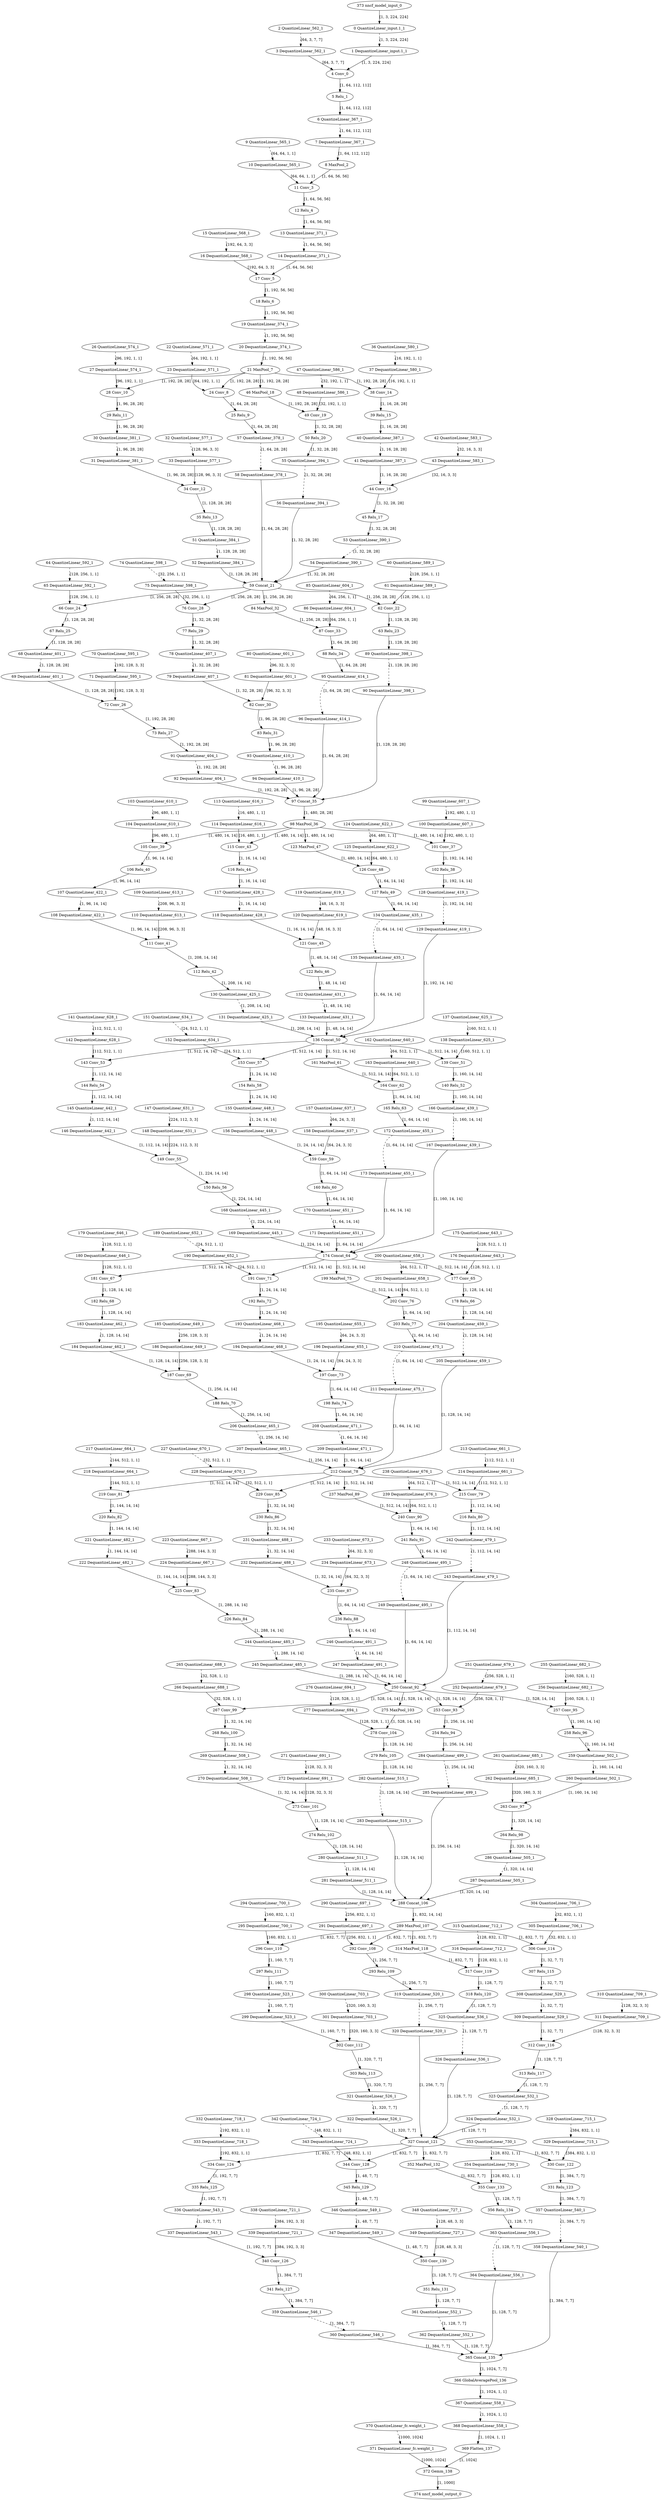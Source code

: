strict digraph  {
"0 QuantizeLinear_input.1_1" [id=0, type=QuantizeLinear];
"1 DequantizeLinear_input.1_1" [id=1, type=DequantizeLinear];
"2 QuantizeLinear_562_1" [id=2, type=QuantizeLinear];
"3 DequantizeLinear_562_1" [id=3, type=DequantizeLinear];
"4 Conv_0" [id=4, type=Conv];
"5 Relu_1" [id=5, type=Relu];
"6 QuantizeLinear_367_1" [id=6, type=QuantizeLinear];
"7 DequantizeLinear_367_1" [id=7, type=DequantizeLinear];
"8 MaxPool_2" [id=8, type=MaxPool];
"9 QuantizeLinear_565_1" [id=9, type=QuantizeLinear];
"10 DequantizeLinear_565_1" [id=10, type=DequantizeLinear];
"11 Conv_3" [id=11, type=Conv];
"12 Relu_4" [id=12, type=Relu];
"13 QuantizeLinear_371_1" [id=13, type=QuantizeLinear];
"14 DequantizeLinear_371_1" [id=14, type=DequantizeLinear];
"15 QuantizeLinear_568_1" [id=15, type=QuantizeLinear];
"16 DequantizeLinear_568_1" [id=16, type=DequantizeLinear];
"17 Conv_5" [id=17, type=Conv];
"18 Relu_6" [id=18, type=Relu];
"19 QuantizeLinear_374_1" [id=19, type=QuantizeLinear];
"20 DequantizeLinear_374_1" [id=20, type=DequantizeLinear];
"21 MaxPool_7" [id=21, type=MaxPool];
"22 QuantizeLinear_571_1" [id=22, type=QuantizeLinear];
"23 DequantizeLinear_571_1" [id=23, type=DequantizeLinear];
"24 Conv_8" [id=24, type=Conv];
"25 Relu_9" [id=25, type=Relu];
"26 QuantizeLinear_574_1" [id=26, type=QuantizeLinear];
"27 DequantizeLinear_574_1" [id=27, type=DequantizeLinear];
"28 Conv_10" [id=28, type=Conv];
"29 Relu_11" [id=29, type=Relu];
"30 QuantizeLinear_381_1" [id=30, type=QuantizeLinear];
"31 DequantizeLinear_381_1" [id=31, type=DequantizeLinear];
"32 QuantizeLinear_577_1" [id=32, type=QuantizeLinear];
"33 DequantizeLinear_577_1" [id=33, type=DequantizeLinear];
"34 Conv_12" [id=34, type=Conv];
"35 Relu_13" [id=35, type=Relu];
"36 QuantizeLinear_580_1" [id=36, type=QuantizeLinear];
"37 DequantizeLinear_580_1" [id=37, type=DequantizeLinear];
"38 Conv_14" [id=38, type=Conv];
"39 Relu_15" [id=39, type=Relu];
"40 QuantizeLinear_387_1" [id=40, type=QuantizeLinear];
"41 DequantizeLinear_387_1" [id=41, type=DequantizeLinear];
"42 QuantizeLinear_583_1" [id=42, type=QuantizeLinear];
"43 DequantizeLinear_583_1" [id=43, type=DequantizeLinear];
"44 Conv_16" [id=44, type=Conv];
"45 Relu_17" [id=45, type=Relu];
"46 MaxPool_18" [id=46, type=MaxPool];
"47 QuantizeLinear_586_1" [id=47, type=QuantizeLinear];
"48 DequantizeLinear_586_1" [id=48, type=DequantizeLinear];
"49 Conv_19" [id=49, type=Conv];
"50 Relu_20" [id=50, type=Relu];
"51 QuantizeLinear_384_1" [id=51, type=QuantizeLinear];
"52 DequantizeLinear_384_1" [id=52, type=DequantizeLinear];
"53 QuantizeLinear_390_1" [id=53, type=QuantizeLinear];
"54 DequantizeLinear_390_1" [id=54, type=DequantizeLinear];
"55 QuantizeLinear_394_1" [id=55, type=QuantizeLinear];
"56 DequantizeLinear_394_1" [id=56, type=DequantizeLinear];
"57 QuantizeLinear_378_1" [id=57, type=QuantizeLinear];
"58 DequantizeLinear_378_1" [id=58, type=DequantizeLinear];
"59 Concat_21" [id=59, type=Concat];
"60 QuantizeLinear_589_1" [id=60, type=QuantizeLinear];
"61 DequantizeLinear_589_1" [id=61, type=DequantizeLinear];
"62 Conv_22" [id=62, type=Conv];
"63 Relu_23" [id=63, type=Relu];
"64 QuantizeLinear_592_1" [id=64, type=QuantizeLinear];
"65 DequantizeLinear_592_1" [id=65, type=DequantizeLinear];
"66 Conv_24" [id=66, type=Conv];
"67 Relu_25" [id=67, type=Relu];
"68 QuantizeLinear_401_1" [id=68, type=QuantizeLinear];
"69 DequantizeLinear_401_1" [id=69, type=DequantizeLinear];
"70 QuantizeLinear_595_1" [id=70, type=QuantizeLinear];
"71 DequantizeLinear_595_1" [id=71, type=DequantizeLinear];
"72 Conv_26" [id=72, type=Conv];
"73 Relu_27" [id=73, type=Relu];
"74 QuantizeLinear_598_1" [id=74, type=QuantizeLinear];
"75 DequantizeLinear_598_1" [id=75, type=DequantizeLinear];
"76 Conv_28" [id=76, type=Conv];
"77 Relu_29" [id=77, type=Relu];
"78 QuantizeLinear_407_1" [id=78, type=QuantizeLinear];
"79 DequantizeLinear_407_1" [id=79, type=DequantizeLinear];
"80 QuantizeLinear_601_1" [id=80, type=QuantizeLinear];
"81 DequantizeLinear_601_1" [id=81, type=DequantizeLinear];
"82 Conv_30" [id=82, type=Conv];
"83 Relu_31" [id=83, type=Relu];
"84 MaxPool_32" [id=84, type=MaxPool];
"85 QuantizeLinear_604_1" [id=85, type=QuantizeLinear];
"86 DequantizeLinear_604_1" [id=86, type=DequantizeLinear];
"87 Conv_33" [id=87, type=Conv];
"88 Relu_34" [id=88, type=Relu];
"89 QuantizeLinear_398_1" [id=89, type=QuantizeLinear];
"90 DequantizeLinear_398_1" [id=90, type=DequantizeLinear];
"91 QuantizeLinear_404_1" [id=91, type=QuantizeLinear];
"92 DequantizeLinear_404_1" [id=92, type=DequantizeLinear];
"93 QuantizeLinear_410_1" [id=93, type=QuantizeLinear];
"94 DequantizeLinear_410_1" [id=94, type=DequantizeLinear];
"95 QuantizeLinear_414_1" [id=95, type=QuantizeLinear];
"96 DequantizeLinear_414_1" [id=96, type=DequantizeLinear];
"97 Concat_35" [id=97, type=Concat];
"98 MaxPool_36" [id=98, type=MaxPool];
"99 QuantizeLinear_607_1" [id=99, type=QuantizeLinear];
"100 DequantizeLinear_607_1" [id=100, type=DequantizeLinear];
"101 Conv_37" [id=101, type=Conv];
"102 Relu_38" [id=102, type=Relu];
"103 QuantizeLinear_610_1" [id=103, type=QuantizeLinear];
"104 DequantizeLinear_610_1" [id=104, type=DequantizeLinear];
"105 Conv_39" [id=105, type=Conv];
"106 Relu_40" [id=106, type=Relu];
"107 QuantizeLinear_422_1" [id=107, type=QuantizeLinear];
"108 DequantizeLinear_422_1" [id=108, type=DequantizeLinear];
"109 QuantizeLinear_613_1" [id=109, type=QuantizeLinear];
"110 DequantizeLinear_613_1" [id=110, type=DequantizeLinear];
"111 Conv_41" [id=111, type=Conv];
"112 Relu_42" [id=112, type=Relu];
"113 QuantizeLinear_616_1" [id=113, type=QuantizeLinear];
"114 DequantizeLinear_616_1" [id=114, type=DequantizeLinear];
"115 Conv_43" [id=115, type=Conv];
"116 Relu_44" [id=116, type=Relu];
"117 QuantizeLinear_428_1" [id=117, type=QuantizeLinear];
"118 DequantizeLinear_428_1" [id=118, type=DequantizeLinear];
"119 QuantizeLinear_619_1" [id=119, type=QuantizeLinear];
"120 DequantizeLinear_619_1" [id=120, type=DequantizeLinear];
"121 Conv_45" [id=121, type=Conv];
"122 Relu_46" [id=122, type=Relu];
"123 MaxPool_47" [id=123, type=MaxPool];
"124 QuantizeLinear_622_1" [id=124, type=QuantizeLinear];
"125 DequantizeLinear_622_1" [id=125, type=DequantizeLinear];
"126 Conv_48" [id=126, type=Conv];
"127 Relu_49" [id=127, type=Relu];
"128 QuantizeLinear_419_1" [id=128, type=QuantizeLinear];
"129 DequantizeLinear_419_1" [id=129, type=DequantizeLinear];
"130 QuantizeLinear_425_1" [id=130, type=QuantizeLinear];
"131 DequantizeLinear_425_1" [id=131, type=DequantizeLinear];
"132 QuantizeLinear_431_1" [id=132, type=QuantizeLinear];
"133 DequantizeLinear_431_1" [id=133, type=DequantizeLinear];
"134 QuantizeLinear_435_1" [id=134, type=QuantizeLinear];
"135 DequantizeLinear_435_1" [id=135, type=DequantizeLinear];
"136 Concat_50" [id=136, type=Concat];
"137 QuantizeLinear_625_1" [id=137, type=QuantizeLinear];
"138 DequantizeLinear_625_1" [id=138, type=DequantizeLinear];
"139 Conv_51" [id=139, type=Conv];
"140 Relu_52" [id=140, type=Relu];
"141 QuantizeLinear_628_1" [id=141, type=QuantizeLinear];
"142 DequantizeLinear_628_1" [id=142, type=DequantizeLinear];
"143 Conv_53" [id=143, type=Conv];
"144 Relu_54" [id=144, type=Relu];
"145 QuantizeLinear_442_1" [id=145, type=QuantizeLinear];
"146 DequantizeLinear_442_1" [id=146, type=DequantizeLinear];
"147 QuantizeLinear_631_1" [id=147, type=QuantizeLinear];
"148 DequantizeLinear_631_1" [id=148, type=DequantizeLinear];
"149 Conv_55" [id=149, type=Conv];
"150 Relu_56" [id=150, type=Relu];
"151 QuantizeLinear_634_1" [id=151, type=QuantizeLinear];
"152 DequantizeLinear_634_1" [id=152, type=DequantizeLinear];
"153 Conv_57" [id=153, type=Conv];
"154 Relu_58" [id=154, type=Relu];
"155 QuantizeLinear_448_1" [id=155, type=QuantizeLinear];
"156 DequantizeLinear_448_1" [id=156, type=DequantizeLinear];
"157 QuantizeLinear_637_1" [id=157, type=QuantizeLinear];
"158 DequantizeLinear_637_1" [id=158, type=DequantizeLinear];
"159 Conv_59" [id=159, type=Conv];
"160 Relu_60" [id=160, type=Relu];
"161 MaxPool_61" [id=161, type=MaxPool];
"162 QuantizeLinear_640_1" [id=162, type=QuantizeLinear];
"163 DequantizeLinear_640_1" [id=163, type=DequantizeLinear];
"164 Conv_62" [id=164, type=Conv];
"165 Relu_63" [id=165, type=Relu];
"166 QuantizeLinear_439_1" [id=166, type=QuantizeLinear];
"167 DequantizeLinear_439_1" [id=167, type=DequantizeLinear];
"168 QuantizeLinear_445_1" [id=168, type=QuantizeLinear];
"169 DequantizeLinear_445_1" [id=169, type=DequantizeLinear];
"170 QuantizeLinear_451_1" [id=170, type=QuantizeLinear];
"171 DequantizeLinear_451_1" [id=171, type=DequantizeLinear];
"172 QuantizeLinear_455_1" [id=172, type=QuantizeLinear];
"173 DequantizeLinear_455_1" [id=173, type=DequantizeLinear];
"174 Concat_64" [id=174, type=Concat];
"175 QuantizeLinear_643_1" [id=175, type=QuantizeLinear];
"176 DequantizeLinear_643_1" [id=176, type=DequantizeLinear];
"177 Conv_65" [id=177, type=Conv];
"178 Relu_66" [id=178, type=Relu];
"179 QuantizeLinear_646_1" [id=179, type=QuantizeLinear];
"180 DequantizeLinear_646_1" [id=180, type=DequantizeLinear];
"181 Conv_67" [id=181, type=Conv];
"182 Relu_68" [id=182, type=Relu];
"183 QuantizeLinear_462_1" [id=183, type=QuantizeLinear];
"184 DequantizeLinear_462_1" [id=184, type=DequantizeLinear];
"185 QuantizeLinear_649_1" [id=185, type=QuantizeLinear];
"186 DequantizeLinear_649_1" [id=186, type=DequantizeLinear];
"187 Conv_69" [id=187, type=Conv];
"188 Relu_70" [id=188, type=Relu];
"189 QuantizeLinear_652_1" [id=189, type=QuantizeLinear];
"190 DequantizeLinear_652_1" [id=190, type=DequantizeLinear];
"191 Conv_71" [id=191, type=Conv];
"192 Relu_72" [id=192, type=Relu];
"193 QuantizeLinear_468_1" [id=193, type=QuantizeLinear];
"194 DequantizeLinear_468_1" [id=194, type=DequantizeLinear];
"195 QuantizeLinear_655_1" [id=195, type=QuantizeLinear];
"196 DequantizeLinear_655_1" [id=196, type=DequantizeLinear];
"197 Conv_73" [id=197, type=Conv];
"198 Relu_74" [id=198, type=Relu];
"199 MaxPool_75" [id=199, type=MaxPool];
"200 QuantizeLinear_658_1" [id=200, type=QuantizeLinear];
"201 DequantizeLinear_658_1" [id=201, type=DequantizeLinear];
"202 Conv_76" [id=202, type=Conv];
"203 Relu_77" [id=203, type=Relu];
"204 QuantizeLinear_459_1" [id=204, type=QuantizeLinear];
"205 DequantizeLinear_459_1" [id=205, type=DequantizeLinear];
"206 QuantizeLinear_465_1" [id=206, type=QuantizeLinear];
"207 DequantizeLinear_465_1" [id=207, type=DequantizeLinear];
"208 QuantizeLinear_471_1" [id=208, type=QuantizeLinear];
"209 DequantizeLinear_471_1" [id=209, type=DequantizeLinear];
"210 QuantizeLinear_475_1" [id=210, type=QuantizeLinear];
"211 DequantizeLinear_475_1" [id=211, type=DequantizeLinear];
"212 Concat_78" [id=212, type=Concat];
"213 QuantizeLinear_661_1" [id=213, type=QuantizeLinear];
"214 DequantizeLinear_661_1" [id=214, type=DequantizeLinear];
"215 Conv_79" [id=215, type=Conv];
"216 Relu_80" [id=216, type=Relu];
"217 QuantizeLinear_664_1" [id=217, type=QuantizeLinear];
"218 DequantizeLinear_664_1" [id=218, type=DequantizeLinear];
"219 Conv_81" [id=219, type=Conv];
"220 Relu_82" [id=220, type=Relu];
"221 QuantizeLinear_482_1" [id=221, type=QuantizeLinear];
"222 DequantizeLinear_482_1" [id=222, type=DequantizeLinear];
"223 QuantizeLinear_667_1" [id=223, type=QuantizeLinear];
"224 DequantizeLinear_667_1" [id=224, type=DequantizeLinear];
"225 Conv_83" [id=225, type=Conv];
"226 Relu_84" [id=226, type=Relu];
"227 QuantizeLinear_670_1" [id=227, type=QuantizeLinear];
"228 DequantizeLinear_670_1" [id=228, type=DequantizeLinear];
"229 Conv_85" [id=229, type=Conv];
"230 Relu_86" [id=230, type=Relu];
"231 QuantizeLinear_488_1" [id=231, type=QuantizeLinear];
"232 DequantizeLinear_488_1" [id=232, type=DequantizeLinear];
"233 QuantizeLinear_673_1" [id=233, type=QuantizeLinear];
"234 DequantizeLinear_673_1" [id=234, type=DequantizeLinear];
"235 Conv_87" [id=235, type=Conv];
"236 Relu_88" [id=236, type=Relu];
"237 MaxPool_89" [id=237, type=MaxPool];
"238 QuantizeLinear_676_1" [id=238, type=QuantizeLinear];
"239 DequantizeLinear_676_1" [id=239, type=DequantizeLinear];
"240 Conv_90" [id=240, type=Conv];
"241 Relu_91" [id=241, type=Relu];
"242 QuantizeLinear_479_1" [id=242, type=QuantizeLinear];
"243 DequantizeLinear_479_1" [id=243, type=DequantizeLinear];
"244 QuantizeLinear_485_1" [id=244, type=QuantizeLinear];
"245 DequantizeLinear_485_1" [id=245, type=DequantizeLinear];
"246 QuantizeLinear_491_1" [id=246, type=QuantizeLinear];
"247 DequantizeLinear_491_1" [id=247, type=DequantizeLinear];
"248 QuantizeLinear_495_1" [id=248, type=QuantizeLinear];
"249 DequantizeLinear_495_1" [id=249, type=DequantizeLinear];
"250 Concat_92" [id=250, type=Concat];
"251 QuantizeLinear_679_1" [id=251, type=QuantizeLinear];
"252 DequantizeLinear_679_1" [id=252, type=DequantizeLinear];
"253 Conv_93" [id=253, type=Conv];
"254 Relu_94" [id=254, type=Relu];
"255 QuantizeLinear_682_1" [id=255, type=QuantizeLinear];
"256 DequantizeLinear_682_1" [id=256, type=DequantizeLinear];
"257 Conv_95" [id=257, type=Conv];
"258 Relu_96" [id=258, type=Relu];
"259 QuantizeLinear_502_1" [id=259, type=QuantizeLinear];
"260 DequantizeLinear_502_1" [id=260, type=DequantizeLinear];
"261 QuantizeLinear_685_1" [id=261, type=QuantizeLinear];
"262 DequantizeLinear_685_1" [id=262, type=DequantizeLinear];
"263 Conv_97" [id=263, type=Conv];
"264 Relu_98" [id=264, type=Relu];
"265 QuantizeLinear_688_1" [id=265, type=QuantizeLinear];
"266 DequantizeLinear_688_1" [id=266, type=DequantizeLinear];
"267 Conv_99" [id=267, type=Conv];
"268 Relu_100" [id=268, type=Relu];
"269 QuantizeLinear_508_1" [id=269, type=QuantizeLinear];
"270 DequantizeLinear_508_1" [id=270, type=DequantizeLinear];
"271 QuantizeLinear_691_1" [id=271, type=QuantizeLinear];
"272 DequantizeLinear_691_1" [id=272, type=DequantizeLinear];
"273 Conv_101" [id=273, type=Conv];
"274 Relu_102" [id=274, type=Relu];
"275 MaxPool_103" [id=275, type=MaxPool];
"276 QuantizeLinear_694_1" [id=276, type=QuantizeLinear];
"277 DequantizeLinear_694_1" [id=277, type=DequantizeLinear];
"278 Conv_104" [id=278, type=Conv];
"279 Relu_105" [id=279, type=Relu];
"280 QuantizeLinear_511_1" [id=280, type=QuantizeLinear];
"281 DequantizeLinear_511_1" [id=281, type=DequantizeLinear];
"282 QuantizeLinear_515_1" [id=282, type=QuantizeLinear];
"283 DequantizeLinear_515_1" [id=283, type=DequantizeLinear];
"284 QuantizeLinear_499_1" [id=284, type=QuantizeLinear];
"285 DequantizeLinear_499_1" [id=285, type=DequantizeLinear];
"286 QuantizeLinear_505_1" [id=286, type=QuantizeLinear];
"287 DequantizeLinear_505_1" [id=287, type=DequantizeLinear];
"288 Concat_106" [id=288, type=Concat];
"289 MaxPool_107" [id=289, type=MaxPool];
"290 QuantizeLinear_697_1" [id=290, type=QuantizeLinear];
"291 DequantizeLinear_697_1" [id=291, type=DequantizeLinear];
"292 Conv_108" [id=292, type=Conv];
"293 Relu_109" [id=293, type=Relu];
"294 QuantizeLinear_700_1" [id=294, type=QuantizeLinear];
"295 DequantizeLinear_700_1" [id=295, type=DequantizeLinear];
"296 Conv_110" [id=296, type=Conv];
"297 Relu_111" [id=297, type=Relu];
"298 QuantizeLinear_523_1" [id=298, type=QuantizeLinear];
"299 DequantizeLinear_523_1" [id=299, type=DequantizeLinear];
"300 QuantizeLinear_703_1" [id=300, type=QuantizeLinear];
"301 DequantizeLinear_703_1" [id=301, type=DequantizeLinear];
"302 Conv_112" [id=302, type=Conv];
"303 Relu_113" [id=303, type=Relu];
"304 QuantizeLinear_706_1" [id=304, type=QuantizeLinear];
"305 DequantizeLinear_706_1" [id=305, type=DequantizeLinear];
"306 Conv_114" [id=306, type=Conv];
"307 Relu_115" [id=307, type=Relu];
"308 QuantizeLinear_529_1" [id=308, type=QuantizeLinear];
"309 DequantizeLinear_529_1" [id=309, type=DequantizeLinear];
"310 QuantizeLinear_709_1" [id=310, type=QuantizeLinear];
"311 DequantizeLinear_709_1" [id=311, type=DequantizeLinear];
"312 Conv_116" [id=312, type=Conv];
"313 Relu_117" [id=313, type=Relu];
"314 MaxPool_118" [id=314, type=MaxPool];
"315 QuantizeLinear_712_1" [id=315, type=QuantizeLinear];
"316 DequantizeLinear_712_1" [id=316, type=DequantizeLinear];
"317 Conv_119" [id=317, type=Conv];
"318 Relu_120" [id=318, type=Relu];
"319 QuantizeLinear_520_1" [id=319, type=QuantizeLinear];
"320 DequantizeLinear_520_1" [id=320, type=DequantizeLinear];
"321 QuantizeLinear_526_1" [id=321, type=QuantizeLinear];
"322 DequantizeLinear_526_1" [id=322, type=DequantizeLinear];
"323 QuantizeLinear_532_1" [id=323, type=QuantizeLinear];
"324 DequantizeLinear_532_1" [id=324, type=DequantizeLinear];
"325 QuantizeLinear_536_1" [id=325, type=QuantizeLinear];
"326 DequantizeLinear_536_1" [id=326, type=DequantizeLinear];
"327 Concat_121" [id=327, type=Concat];
"328 QuantizeLinear_715_1" [id=328, type=QuantizeLinear];
"329 DequantizeLinear_715_1" [id=329, type=DequantizeLinear];
"330 Conv_122" [id=330, type=Conv];
"331 Relu_123" [id=331, type=Relu];
"332 QuantizeLinear_718_1" [id=332, type=QuantizeLinear];
"333 DequantizeLinear_718_1" [id=333, type=DequantizeLinear];
"334 Conv_124" [id=334, type=Conv];
"335 Relu_125" [id=335, type=Relu];
"336 QuantizeLinear_543_1" [id=336, type=QuantizeLinear];
"337 DequantizeLinear_543_1" [id=337, type=DequantizeLinear];
"338 QuantizeLinear_721_1" [id=338, type=QuantizeLinear];
"339 DequantizeLinear_721_1" [id=339, type=DequantizeLinear];
"340 Conv_126" [id=340, type=Conv];
"341 Relu_127" [id=341, type=Relu];
"342 QuantizeLinear_724_1" [id=342, type=QuantizeLinear];
"343 DequantizeLinear_724_1" [id=343, type=DequantizeLinear];
"344 Conv_128" [id=344, type=Conv];
"345 Relu_129" [id=345, type=Relu];
"346 QuantizeLinear_549_1" [id=346, type=QuantizeLinear];
"347 DequantizeLinear_549_1" [id=347, type=DequantizeLinear];
"348 QuantizeLinear_727_1" [id=348, type=QuantizeLinear];
"349 DequantizeLinear_727_1" [id=349, type=DequantizeLinear];
"350 Conv_130" [id=350, type=Conv];
"351 Relu_131" [id=351, type=Relu];
"352 MaxPool_132" [id=352, type=MaxPool];
"353 QuantizeLinear_730_1" [id=353, type=QuantizeLinear];
"354 DequantizeLinear_730_1" [id=354, type=DequantizeLinear];
"355 Conv_133" [id=355, type=Conv];
"356 Relu_134" [id=356, type=Relu];
"357 QuantizeLinear_540_1" [id=357, type=QuantizeLinear];
"358 DequantizeLinear_540_1" [id=358, type=DequantizeLinear];
"359 QuantizeLinear_546_1" [id=359, type=QuantizeLinear];
"360 DequantizeLinear_546_1" [id=360, type=DequantizeLinear];
"361 QuantizeLinear_552_1" [id=361, type=QuantizeLinear];
"362 DequantizeLinear_552_1" [id=362, type=DequantizeLinear];
"363 QuantizeLinear_556_1" [id=363, type=QuantizeLinear];
"364 DequantizeLinear_556_1" [id=364, type=DequantizeLinear];
"365 Concat_135" [id=365, type=Concat];
"366 GlobalAveragePool_136" [id=366, type=GlobalAveragePool];
"367 QuantizeLinear_558_1" [id=367, type=QuantizeLinear];
"368 DequantizeLinear_558_1" [id=368, type=DequantizeLinear];
"369 Flatten_137" [id=369, type=Flatten];
"370 QuantizeLinear_fc.weight_1" [id=370, type=QuantizeLinear];
"371 DequantizeLinear_fc.weight_1" [id=371, type=DequantizeLinear];
"372 Gemm_138" [id=372, type=Gemm];
"373 nncf_model_input_0" [id=373, type=nncf_model_input];
"374 nncf_model_output_0" [id=374, type=nncf_model_output];
"0 QuantizeLinear_input.1_1" -> "1 DequantizeLinear_input.1_1"  [label="[1, 3, 224, 224]", style=dashed];
"1 DequantizeLinear_input.1_1" -> "4 Conv_0"  [label="[1, 3, 224, 224]", style=solid];
"2 QuantizeLinear_562_1" -> "3 DequantizeLinear_562_1"  [label="[64, 3, 7, 7]", style=dashed];
"3 DequantizeLinear_562_1" -> "4 Conv_0"  [label="[64, 3, 7, 7]", style=solid];
"4 Conv_0" -> "5 Relu_1"  [label="[1, 64, 112, 112]", style=solid];
"5 Relu_1" -> "6 QuantizeLinear_367_1"  [label="[1, 64, 112, 112]", style=solid];
"6 QuantizeLinear_367_1" -> "7 DequantizeLinear_367_1"  [label="[1, 64, 112, 112]", style=dashed];
"7 DequantizeLinear_367_1" -> "8 MaxPool_2"  [label="[1, 64, 112, 112]", style=solid];
"8 MaxPool_2" -> "11 Conv_3"  [label="[1, 64, 56, 56]", style=solid];
"9 QuantizeLinear_565_1" -> "10 DequantizeLinear_565_1"  [label="[64, 64, 1, 1]", style=dashed];
"10 DequantizeLinear_565_1" -> "11 Conv_3"  [label="[64, 64, 1, 1]", style=solid];
"11 Conv_3" -> "12 Relu_4"  [label="[1, 64, 56, 56]", style=solid];
"12 Relu_4" -> "13 QuantizeLinear_371_1"  [label="[1, 64, 56, 56]", style=solid];
"13 QuantizeLinear_371_1" -> "14 DequantizeLinear_371_1"  [label="[1, 64, 56, 56]", style=dashed];
"14 DequantizeLinear_371_1" -> "17 Conv_5"  [label="[1, 64, 56, 56]", style=solid];
"15 QuantizeLinear_568_1" -> "16 DequantizeLinear_568_1"  [label="[192, 64, 3, 3]", style=dashed];
"16 DequantizeLinear_568_1" -> "17 Conv_5"  [label="[192, 64, 3, 3]", style=solid];
"17 Conv_5" -> "18 Relu_6"  [label="[1, 192, 56, 56]", style=solid];
"18 Relu_6" -> "19 QuantizeLinear_374_1"  [label="[1, 192, 56, 56]", style=solid];
"19 QuantizeLinear_374_1" -> "20 DequantizeLinear_374_1"  [label="[1, 192, 56, 56]", style=dashed];
"20 DequantizeLinear_374_1" -> "21 MaxPool_7"  [label="[1, 192, 56, 56]", style=solid];
"21 MaxPool_7" -> "24 Conv_8"  [label="[1, 192, 28, 28]", style=solid];
"21 MaxPool_7" -> "28 Conv_10"  [label="[1, 192, 28, 28]", style=solid];
"21 MaxPool_7" -> "38 Conv_14"  [label="[1, 192, 28, 28]", style=solid];
"21 MaxPool_7" -> "46 MaxPool_18"  [label="[1, 192, 28, 28]", style=solid];
"22 QuantizeLinear_571_1" -> "23 DequantizeLinear_571_1"  [label="[64, 192, 1, 1]", style=dashed];
"23 DequantizeLinear_571_1" -> "24 Conv_8"  [label="[64, 192, 1, 1]", style=solid];
"24 Conv_8" -> "25 Relu_9"  [label="[1, 64, 28, 28]", style=solid];
"25 Relu_9" -> "57 QuantizeLinear_378_1"  [label="[1, 64, 28, 28]", style=solid];
"26 QuantizeLinear_574_1" -> "27 DequantizeLinear_574_1"  [label="[96, 192, 1, 1]", style=dashed];
"27 DequantizeLinear_574_1" -> "28 Conv_10"  [label="[96, 192, 1, 1]", style=solid];
"28 Conv_10" -> "29 Relu_11"  [label="[1, 96, 28, 28]", style=solid];
"29 Relu_11" -> "30 QuantizeLinear_381_1"  [label="[1, 96, 28, 28]", style=solid];
"30 QuantizeLinear_381_1" -> "31 DequantizeLinear_381_1"  [label="[1, 96, 28, 28]", style=dashed];
"31 DequantizeLinear_381_1" -> "34 Conv_12"  [label="[1, 96, 28, 28]", style=solid];
"32 QuantizeLinear_577_1" -> "33 DequantizeLinear_577_1"  [label="[128, 96, 3, 3]", style=dashed];
"33 DequantizeLinear_577_1" -> "34 Conv_12"  [label="[128, 96, 3, 3]", style=solid];
"34 Conv_12" -> "35 Relu_13"  [label="[1, 128, 28, 28]", style=solid];
"35 Relu_13" -> "51 QuantizeLinear_384_1"  [label="[1, 128, 28, 28]", style=solid];
"36 QuantizeLinear_580_1" -> "37 DequantizeLinear_580_1"  [label="[16, 192, 1, 1]", style=dashed];
"37 DequantizeLinear_580_1" -> "38 Conv_14"  [label="[16, 192, 1, 1]", style=solid];
"38 Conv_14" -> "39 Relu_15"  [label="[1, 16, 28, 28]", style=solid];
"39 Relu_15" -> "40 QuantizeLinear_387_1"  [label="[1, 16, 28, 28]", style=solid];
"40 QuantizeLinear_387_1" -> "41 DequantizeLinear_387_1"  [label="[1, 16, 28, 28]", style=dashed];
"41 DequantizeLinear_387_1" -> "44 Conv_16"  [label="[1, 16, 28, 28]", style=solid];
"42 QuantizeLinear_583_1" -> "43 DequantizeLinear_583_1"  [label="[32, 16, 3, 3]", style=dashed];
"43 DequantizeLinear_583_1" -> "44 Conv_16"  [label="[32, 16, 3, 3]", style=solid];
"44 Conv_16" -> "45 Relu_17"  [label="[1, 32, 28, 28]", style=solid];
"45 Relu_17" -> "53 QuantizeLinear_390_1"  [label="[1, 32, 28, 28]", style=solid];
"46 MaxPool_18" -> "49 Conv_19"  [label="[1, 192, 28, 28]", style=solid];
"47 QuantizeLinear_586_1" -> "48 DequantizeLinear_586_1"  [label="[32, 192, 1, 1]", style=dashed];
"48 DequantizeLinear_586_1" -> "49 Conv_19"  [label="[32, 192, 1, 1]", style=solid];
"49 Conv_19" -> "50 Relu_20"  [label="[1, 32, 28, 28]", style=solid];
"50 Relu_20" -> "55 QuantizeLinear_394_1"  [label="[1, 32, 28, 28]", style=solid];
"51 QuantizeLinear_384_1" -> "52 DequantizeLinear_384_1"  [label="[1, 128, 28, 28]", style=dashed];
"52 DequantizeLinear_384_1" -> "59 Concat_21"  [label="[1, 128, 28, 28]", style=solid];
"53 QuantizeLinear_390_1" -> "54 DequantizeLinear_390_1"  [label="[1, 32, 28, 28]", style=dashed];
"54 DequantizeLinear_390_1" -> "59 Concat_21"  [label="[1, 32, 28, 28]", style=solid];
"55 QuantizeLinear_394_1" -> "56 DequantizeLinear_394_1"  [label="[1, 32, 28, 28]", style=dashed];
"56 DequantizeLinear_394_1" -> "59 Concat_21"  [label="[1, 32, 28, 28]", style=solid];
"57 QuantizeLinear_378_1" -> "58 DequantizeLinear_378_1"  [label="[1, 64, 28, 28]", style=dashed];
"58 DequantizeLinear_378_1" -> "59 Concat_21"  [label="[1, 64, 28, 28]", style=solid];
"59 Concat_21" -> "62 Conv_22"  [label="[1, 256, 28, 28]", style=solid];
"59 Concat_21" -> "66 Conv_24"  [label="[1, 256, 28, 28]", style=solid];
"59 Concat_21" -> "76 Conv_28"  [label="[1, 256, 28, 28]", style=solid];
"59 Concat_21" -> "84 MaxPool_32"  [label="[1, 256, 28, 28]", style=solid];
"60 QuantizeLinear_589_1" -> "61 DequantizeLinear_589_1"  [label="[128, 256, 1, 1]", style=dashed];
"61 DequantizeLinear_589_1" -> "62 Conv_22"  [label="[128, 256, 1, 1]", style=solid];
"62 Conv_22" -> "63 Relu_23"  [label="[1, 128, 28, 28]", style=solid];
"63 Relu_23" -> "89 QuantizeLinear_398_1"  [label="[1, 128, 28, 28]", style=solid];
"64 QuantizeLinear_592_1" -> "65 DequantizeLinear_592_1"  [label="[128, 256, 1, 1]", style=dashed];
"65 DequantizeLinear_592_1" -> "66 Conv_24"  [label="[128, 256, 1, 1]", style=solid];
"66 Conv_24" -> "67 Relu_25"  [label="[1, 128, 28, 28]", style=solid];
"67 Relu_25" -> "68 QuantizeLinear_401_1"  [label="[1, 128, 28, 28]", style=solid];
"68 QuantizeLinear_401_1" -> "69 DequantizeLinear_401_1"  [label="[1, 128, 28, 28]", style=dashed];
"69 DequantizeLinear_401_1" -> "72 Conv_26"  [label="[1, 128, 28, 28]", style=solid];
"70 QuantizeLinear_595_1" -> "71 DequantizeLinear_595_1"  [label="[192, 128, 3, 3]", style=dashed];
"71 DequantizeLinear_595_1" -> "72 Conv_26"  [label="[192, 128, 3, 3]", style=solid];
"72 Conv_26" -> "73 Relu_27"  [label="[1, 192, 28, 28]", style=solid];
"73 Relu_27" -> "91 QuantizeLinear_404_1"  [label="[1, 192, 28, 28]", style=solid];
"74 QuantizeLinear_598_1" -> "75 DequantizeLinear_598_1"  [label="[32, 256, 1, 1]", style=dashed];
"75 DequantizeLinear_598_1" -> "76 Conv_28"  [label="[32, 256, 1, 1]", style=solid];
"76 Conv_28" -> "77 Relu_29"  [label="[1, 32, 28, 28]", style=solid];
"77 Relu_29" -> "78 QuantizeLinear_407_1"  [label="[1, 32, 28, 28]", style=solid];
"78 QuantizeLinear_407_1" -> "79 DequantizeLinear_407_1"  [label="[1, 32, 28, 28]", style=dashed];
"79 DequantizeLinear_407_1" -> "82 Conv_30"  [label="[1, 32, 28, 28]", style=solid];
"80 QuantizeLinear_601_1" -> "81 DequantizeLinear_601_1"  [label="[96, 32, 3, 3]", style=dashed];
"81 DequantizeLinear_601_1" -> "82 Conv_30"  [label="[96, 32, 3, 3]", style=solid];
"82 Conv_30" -> "83 Relu_31"  [label="[1, 96, 28, 28]", style=solid];
"83 Relu_31" -> "93 QuantizeLinear_410_1"  [label="[1, 96, 28, 28]", style=solid];
"84 MaxPool_32" -> "87 Conv_33"  [label="[1, 256, 28, 28]", style=solid];
"85 QuantizeLinear_604_1" -> "86 DequantizeLinear_604_1"  [label="[64, 256, 1, 1]", style=dashed];
"86 DequantizeLinear_604_1" -> "87 Conv_33"  [label="[64, 256, 1, 1]", style=solid];
"87 Conv_33" -> "88 Relu_34"  [label="[1, 64, 28, 28]", style=solid];
"88 Relu_34" -> "95 QuantizeLinear_414_1"  [label="[1, 64, 28, 28]", style=solid];
"89 QuantizeLinear_398_1" -> "90 DequantizeLinear_398_1"  [label="[1, 128, 28, 28]", style=dashed];
"90 DequantizeLinear_398_1" -> "97 Concat_35"  [label="[1, 128, 28, 28]", style=solid];
"91 QuantizeLinear_404_1" -> "92 DequantizeLinear_404_1"  [label="[1, 192, 28, 28]", style=dashed];
"92 DequantizeLinear_404_1" -> "97 Concat_35"  [label="[1, 192, 28, 28]", style=solid];
"93 QuantizeLinear_410_1" -> "94 DequantizeLinear_410_1"  [label="[1, 96, 28, 28]", style=dashed];
"94 DequantizeLinear_410_1" -> "97 Concat_35"  [label="[1, 96, 28, 28]", style=solid];
"95 QuantizeLinear_414_1" -> "96 DequantizeLinear_414_1"  [label="[1, 64, 28, 28]", style=dashed];
"96 DequantizeLinear_414_1" -> "97 Concat_35"  [label="[1, 64, 28, 28]", style=solid];
"97 Concat_35" -> "98 MaxPool_36"  [label="[1, 480, 28, 28]", style=solid];
"98 MaxPool_36" -> "101 Conv_37"  [label="[1, 480, 14, 14]", style=solid];
"98 MaxPool_36" -> "105 Conv_39"  [label="[1, 480, 14, 14]", style=solid];
"98 MaxPool_36" -> "115 Conv_43"  [label="[1, 480, 14, 14]", style=solid];
"98 MaxPool_36" -> "123 MaxPool_47"  [label="[1, 480, 14, 14]", style=solid];
"99 QuantizeLinear_607_1" -> "100 DequantizeLinear_607_1"  [label="[192, 480, 1, 1]", style=dashed];
"100 DequantizeLinear_607_1" -> "101 Conv_37"  [label="[192, 480, 1, 1]", style=solid];
"101 Conv_37" -> "102 Relu_38"  [label="[1, 192, 14, 14]", style=solid];
"102 Relu_38" -> "128 QuantizeLinear_419_1"  [label="[1, 192, 14, 14]", style=solid];
"103 QuantizeLinear_610_1" -> "104 DequantizeLinear_610_1"  [label="[96, 480, 1, 1]", style=dashed];
"104 DequantizeLinear_610_1" -> "105 Conv_39"  [label="[96, 480, 1, 1]", style=solid];
"105 Conv_39" -> "106 Relu_40"  [label="[1, 96, 14, 14]", style=solid];
"106 Relu_40" -> "107 QuantizeLinear_422_1"  [label="[1, 96, 14, 14]", style=solid];
"107 QuantizeLinear_422_1" -> "108 DequantizeLinear_422_1"  [label="[1, 96, 14, 14]", style=dashed];
"108 DequantizeLinear_422_1" -> "111 Conv_41"  [label="[1, 96, 14, 14]", style=solid];
"109 QuantizeLinear_613_1" -> "110 DequantizeLinear_613_1"  [label="[208, 96, 3, 3]", style=dashed];
"110 DequantizeLinear_613_1" -> "111 Conv_41"  [label="[208, 96, 3, 3]", style=solid];
"111 Conv_41" -> "112 Relu_42"  [label="[1, 208, 14, 14]", style=solid];
"112 Relu_42" -> "130 QuantizeLinear_425_1"  [label="[1, 208, 14, 14]", style=solid];
"113 QuantizeLinear_616_1" -> "114 DequantizeLinear_616_1"  [label="[16, 480, 1, 1]", style=dashed];
"114 DequantizeLinear_616_1" -> "115 Conv_43"  [label="[16, 480, 1, 1]", style=solid];
"115 Conv_43" -> "116 Relu_44"  [label="[1, 16, 14, 14]", style=solid];
"116 Relu_44" -> "117 QuantizeLinear_428_1"  [label="[1, 16, 14, 14]", style=solid];
"117 QuantizeLinear_428_1" -> "118 DequantizeLinear_428_1"  [label="[1, 16, 14, 14]", style=dashed];
"118 DequantizeLinear_428_1" -> "121 Conv_45"  [label="[1, 16, 14, 14]", style=solid];
"119 QuantizeLinear_619_1" -> "120 DequantizeLinear_619_1"  [label="[48, 16, 3, 3]", style=dashed];
"120 DequantizeLinear_619_1" -> "121 Conv_45"  [label="[48, 16, 3, 3]", style=solid];
"121 Conv_45" -> "122 Relu_46"  [label="[1, 48, 14, 14]", style=solid];
"122 Relu_46" -> "132 QuantizeLinear_431_1"  [label="[1, 48, 14, 14]", style=solid];
"123 MaxPool_47" -> "126 Conv_48"  [label="[1, 480, 14, 14]", style=solid];
"124 QuantizeLinear_622_1" -> "125 DequantizeLinear_622_1"  [label="[64, 480, 1, 1]", style=dashed];
"125 DequantizeLinear_622_1" -> "126 Conv_48"  [label="[64, 480, 1, 1]", style=solid];
"126 Conv_48" -> "127 Relu_49"  [label="[1, 64, 14, 14]", style=solid];
"127 Relu_49" -> "134 QuantizeLinear_435_1"  [label="[1, 64, 14, 14]", style=solid];
"128 QuantizeLinear_419_1" -> "129 DequantizeLinear_419_1"  [label="[1, 192, 14, 14]", style=dashed];
"129 DequantizeLinear_419_1" -> "136 Concat_50"  [label="[1, 192, 14, 14]", style=solid];
"130 QuantizeLinear_425_1" -> "131 DequantizeLinear_425_1"  [label="[1, 208, 14, 14]", style=dashed];
"131 DequantizeLinear_425_1" -> "136 Concat_50"  [label="[1, 208, 14, 14]", style=solid];
"132 QuantizeLinear_431_1" -> "133 DequantizeLinear_431_1"  [label="[1, 48, 14, 14]", style=dashed];
"133 DequantizeLinear_431_1" -> "136 Concat_50"  [label="[1, 48, 14, 14]", style=solid];
"134 QuantizeLinear_435_1" -> "135 DequantizeLinear_435_1"  [label="[1, 64, 14, 14]", style=dashed];
"135 DequantizeLinear_435_1" -> "136 Concat_50"  [label="[1, 64, 14, 14]", style=solid];
"136 Concat_50" -> "139 Conv_51"  [label="[1, 512, 14, 14]", style=solid];
"136 Concat_50" -> "143 Conv_53"  [label="[1, 512, 14, 14]", style=solid];
"136 Concat_50" -> "153 Conv_57"  [label="[1, 512, 14, 14]", style=solid];
"136 Concat_50" -> "161 MaxPool_61"  [label="[1, 512, 14, 14]", style=solid];
"137 QuantizeLinear_625_1" -> "138 DequantizeLinear_625_1"  [label="[160, 512, 1, 1]", style=dashed];
"138 DequantizeLinear_625_1" -> "139 Conv_51"  [label="[160, 512, 1, 1]", style=solid];
"139 Conv_51" -> "140 Relu_52"  [label="[1, 160, 14, 14]", style=solid];
"140 Relu_52" -> "166 QuantizeLinear_439_1"  [label="[1, 160, 14, 14]", style=solid];
"141 QuantizeLinear_628_1" -> "142 DequantizeLinear_628_1"  [label="[112, 512, 1, 1]", style=dashed];
"142 DequantizeLinear_628_1" -> "143 Conv_53"  [label="[112, 512, 1, 1]", style=solid];
"143 Conv_53" -> "144 Relu_54"  [label="[1, 112, 14, 14]", style=solid];
"144 Relu_54" -> "145 QuantizeLinear_442_1"  [label="[1, 112, 14, 14]", style=solid];
"145 QuantizeLinear_442_1" -> "146 DequantizeLinear_442_1"  [label="[1, 112, 14, 14]", style=dashed];
"146 DequantizeLinear_442_1" -> "149 Conv_55"  [label="[1, 112, 14, 14]", style=solid];
"147 QuantizeLinear_631_1" -> "148 DequantizeLinear_631_1"  [label="[224, 112, 3, 3]", style=dashed];
"148 DequantizeLinear_631_1" -> "149 Conv_55"  [label="[224, 112, 3, 3]", style=solid];
"149 Conv_55" -> "150 Relu_56"  [label="[1, 224, 14, 14]", style=solid];
"150 Relu_56" -> "168 QuantizeLinear_445_1"  [label="[1, 224, 14, 14]", style=solid];
"151 QuantizeLinear_634_1" -> "152 DequantizeLinear_634_1"  [label="[24, 512, 1, 1]", style=dashed];
"152 DequantizeLinear_634_1" -> "153 Conv_57"  [label="[24, 512, 1, 1]", style=solid];
"153 Conv_57" -> "154 Relu_58"  [label="[1, 24, 14, 14]", style=solid];
"154 Relu_58" -> "155 QuantizeLinear_448_1"  [label="[1, 24, 14, 14]", style=solid];
"155 QuantizeLinear_448_1" -> "156 DequantizeLinear_448_1"  [label="[1, 24, 14, 14]", style=dashed];
"156 DequantizeLinear_448_1" -> "159 Conv_59"  [label="[1, 24, 14, 14]", style=solid];
"157 QuantizeLinear_637_1" -> "158 DequantizeLinear_637_1"  [label="[64, 24, 3, 3]", style=dashed];
"158 DequantizeLinear_637_1" -> "159 Conv_59"  [label="[64, 24, 3, 3]", style=solid];
"159 Conv_59" -> "160 Relu_60"  [label="[1, 64, 14, 14]", style=solid];
"160 Relu_60" -> "170 QuantizeLinear_451_1"  [label="[1, 64, 14, 14]", style=solid];
"161 MaxPool_61" -> "164 Conv_62"  [label="[1, 512, 14, 14]", style=solid];
"162 QuantizeLinear_640_1" -> "163 DequantizeLinear_640_1"  [label="[64, 512, 1, 1]", style=dashed];
"163 DequantizeLinear_640_1" -> "164 Conv_62"  [label="[64, 512, 1, 1]", style=solid];
"164 Conv_62" -> "165 Relu_63"  [label="[1, 64, 14, 14]", style=solid];
"165 Relu_63" -> "172 QuantizeLinear_455_1"  [label="[1, 64, 14, 14]", style=solid];
"166 QuantizeLinear_439_1" -> "167 DequantizeLinear_439_1"  [label="[1, 160, 14, 14]", style=dashed];
"167 DequantizeLinear_439_1" -> "174 Concat_64"  [label="[1, 160, 14, 14]", style=solid];
"168 QuantizeLinear_445_1" -> "169 DequantizeLinear_445_1"  [label="[1, 224, 14, 14]", style=dashed];
"169 DequantizeLinear_445_1" -> "174 Concat_64"  [label="[1, 224, 14, 14]", style=solid];
"170 QuantizeLinear_451_1" -> "171 DequantizeLinear_451_1"  [label="[1, 64, 14, 14]", style=dashed];
"171 DequantizeLinear_451_1" -> "174 Concat_64"  [label="[1, 64, 14, 14]", style=solid];
"172 QuantizeLinear_455_1" -> "173 DequantizeLinear_455_1"  [label="[1, 64, 14, 14]", style=dashed];
"173 DequantizeLinear_455_1" -> "174 Concat_64"  [label="[1, 64, 14, 14]", style=solid];
"174 Concat_64" -> "177 Conv_65"  [label="[1, 512, 14, 14]", style=solid];
"174 Concat_64" -> "181 Conv_67"  [label="[1, 512, 14, 14]", style=solid];
"174 Concat_64" -> "191 Conv_71"  [label="[1, 512, 14, 14]", style=solid];
"174 Concat_64" -> "199 MaxPool_75"  [label="[1, 512, 14, 14]", style=solid];
"175 QuantizeLinear_643_1" -> "176 DequantizeLinear_643_1"  [label="[128, 512, 1, 1]", style=dashed];
"176 DequantizeLinear_643_1" -> "177 Conv_65"  [label="[128, 512, 1, 1]", style=solid];
"177 Conv_65" -> "178 Relu_66"  [label="[1, 128, 14, 14]", style=solid];
"178 Relu_66" -> "204 QuantizeLinear_459_1"  [label="[1, 128, 14, 14]", style=solid];
"179 QuantizeLinear_646_1" -> "180 DequantizeLinear_646_1"  [label="[128, 512, 1, 1]", style=dashed];
"180 DequantizeLinear_646_1" -> "181 Conv_67"  [label="[128, 512, 1, 1]", style=solid];
"181 Conv_67" -> "182 Relu_68"  [label="[1, 128, 14, 14]", style=solid];
"182 Relu_68" -> "183 QuantizeLinear_462_1"  [label="[1, 128, 14, 14]", style=solid];
"183 QuantizeLinear_462_1" -> "184 DequantizeLinear_462_1"  [label="[1, 128, 14, 14]", style=dashed];
"184 DequantizeLinear_462_1" -> "187 Conv_69"  [label="[1, 128, 14, 14]", style=solid];
"185 QuantizeLinear_649_1" -> "186 DequantizeLinear_649_1"  [label="[256, 128, 3, 3]", style=dashed];
"186 DequantizeLinear_649_1" -> "187 Conv_69"  [label="[256, 128, 3, 3]", style=solid];
"187 Conv_69" -> "188 Relu_70"  [label="[1, 256, 14, 14]", style=solid];
"188 Relu_70" -> "206 QuantizeLinear_465_1"  [label="[1, 256, 14, 14]", style=solid];
"189 QuantizeLinear_652_1" -> "190 DequantizeLinear_652_1"  [label="[24, 512, 1, 1]", style=dashed];
"190 DequantizeLinear_652_1" -> "191 Conv_71"  [label="[24, 512, 1, 1]", style=solid];
"191 Conv_71" -> "192 Relu_72"  [label="[1, 24, 14, 14]", style=solid];
"192 Relu_72" -> "193 QuantizeLinear_468_1"  [label="[1, 24, 14, 14]", style=solid];
"193 QuantizeLinear_468_1" -> "194 DequantizeLinear_468_1"  [label="[1, 24, 14, 14]", style=dashed];
"194 DequantizeLinear_468_1" -> "197 Conv_73"  [label="[1, 24, 14, 14]", style=solid];
"195 QuantizeLinear_655_1" -> "196 DequantizeLinear_655_1"  [label="[64, 24, 3, 3]", style=dashed];
"196 DequantizeLinear_655_1" -> "197 Conv_73"  [label="[64, 24, 3, 3]", style=solid];
"197 Conv_73" -> "198 Relu_74"  [label="[1, 64, 14, 14]", style=solid];
"198 Relu_74" -> "208 QuantizeLinear_471_1"  [label="[1, 64, 14, 14]", style=solid];
"199 MaxPool_75" -> "202 Conv_76"  [label="[1, 512, 14, 14]", style=solid];
"200 QuantizeLinear_658_1" -> "201 DequantizeLinear_658_1"  [label="[64, 512, 1, 1]", style=dashed];
"201 DequantizeLinear_658_1" -> "202 Conv_76"  [label="[64, 512, 1, 1]", style=solid];
"202 Conv_76" -> "203 Relu_77"  [label="[1, 64, 14, 14]", style=solid];
"203 Relu_77" -> "210 QuantizeLinear_475_1"  [label="[1, 64, 14, 14]", style=solid];
"204 QuantizeLinear_459_1" -> "205 DequantizeLinear_459_1"  [label="[1, 128, 14, 14]", style=dashed];
"205 DequantizeLinear_459_1" -> "212 Concat_78"  [label="[1, 128, 14, 14]", style=solid];
"206 QuantizeLinear_465_1" -> "207 DequantizeLinear_465_1"  [label="[1, 256, 14, 14]", style=dashed];
"207 DequantizeLinear_465_1" -> "212 Concat_78"  [label="[1, 256, 14, 14]", style=solid];
"208 QuantizeLinear_471_1" -> "209 DequantizeLinear_471_1"  [label="[1, 64, 14, 14]", style=dashed];
"209 DequantizeLinear_471_1" -> "212 Concat_78"  [label="[1, 64, 14, 14]", style=solid];
"210 QuantizeLinear_475_1" -> "211 DequantizeLinear_475_1"  [label="[1, 64, 14, 14]", style=dashed];
"211 DequantizeLinear_475_1" -> "212 Concat_78"  [label="[1, 64, 14, 14]", style=solid];
"212 Concat_78" -> "215 Conv_79"  [label="[1, 512, 14, 14]", style=solid];
"212 Concat_78" -> "219 Conv_81"  [label="[1, 512, 14, 14]", style=solid];
"212 Concat_78" -> "229 Conv_85"  [label="[1, 512, 14, 14]", style=solid];
"212 Concat_78" -> "237 MaxPool_89"  [label="[1, 512, 14, 14]", style=solid];
"213 QuantizeLinear_661_1" -> "214 DequantizeLinear_661_1"  [label="[112, 512, 1, 1]", style=dashed];
"214 DequantizeLinear_661_1" -> "215 Conv_79"  [label="[112, 512, 1, 1]", style=solid];
"215 Conv_79" -> "216 Relu_80"  [label="[1, 112, 14, 14]", style=solid];
"216 Relu_80" -> "242 QuantizeLinear_479_1"  [label="[1, 112, 14, 14]", style=solid];
"217 QuantizeLinear_664_1" -> "218 DequantizeLinear_664_1"  [label="[144, 512, 1, 1]", style=dashed];
"218 DequantizeLinear_664_1" -> "219 Conv_81"  [label="[144, 512, 1, 1]", style=solid];
"219 Conv_81" -> "220 Relu_82"  [label="[1, 144, 14, 14]", style=solid];
"220 Relu_82" -> "221 QuantizeLinear_482_1"  [label="[1, 144, 14, 14]", style=solid];
"221 QuantizeLinear_482_1" -> "222 DequantizeLinear_482_1"  [label="[1, 144, 14, 14]", style=dashed];
"222 DequantizeLinear_482_1" -> "225 Conv_83"  [label="[1, 144, 14, 14]", style=solid];
"223 QuantizeLinear_667_1" -> "224 DequantizeLinear_667_1"  [label="[288, 144, 3, 3]", style=dashed];
"224 DequantizeLinear_667_1" -> "225 Conv_83"  [label="[288, 144, 3, 3]", style=solid];
"225 Conv_83" -> "226 Relu_84"  [label="[1, 288, 14, 14]", style=solid];
"226 Relu_84" -> "244 QuantizeLinear_485_1"  [label="[1, 288, 14, 14]", style=solid];
"227 QuantizeLinear_670_1" -> "228 DequantizeLinear_670_1"  [label="[32, 512, 1, 1]", style=dashed];
"228 DequantizeLinear_670_1" -> "229 Conv_85"  [label="[32, 512, 1, 1]", style=solid];
"229 Conv_85" -> "230 Relu_86"  [label="[1, 32, 14, 14]", style=solid];
"230 Relu_86" -> "231 QuantizeLinear_488_1"  [label="[1, 32, 14, 14]", style=solid];
"231 QuantizeLinear_488_1" -> "232 DequantizeLinear_488_1"  [label="[1, 32, 14, 14]", style=dashed];
"232 DequantizeLinear_488_1" -> "235 Conv_87"  [label="[1, 32, 14, 14]", style=solid];
"233 QuantizeLinear_673_1" -> "234 DequantizeLinear_673_1"  [label="[64, 32, 3, 3]", style=dashed];
"234 DequantizeLinear_673_1" -> "235 Conv_87"  [label="[64, 32, 3, 3]", style=solid];
"235 Conv_87" -> "236 Relu_88"  [label="[1, 64, 14, 14]", style=solid];
"236 Relu_88" -> "246 QuantizeLinear_491_1"  [label="[1, 64, 14, 14]", style=solid];
"237 MaxPool_89" -> "240 Conv_90"  [label="[1, 512, 14, 14]", style=solid];
"238 QuantizeLinear_676_1" -> "239 DequantizeLinear_676_1"  [label="[64, 512, 1, 1]", style=dashed];
"239 DequantizeLinear_676_1" -> "240 Conv_90"  [label="[64, 512, 1, 1]", style=solid];
"240 Conv_90" -> "241 Relu_91"  [label="[1, 64, 14, 14]", style=solid];
"241 Relu_91" -> "248 QuantizeLinear_495_1"  [label="[1, 64, 14, 14]", style=solid];
"242 QuantizeLinear_479_1" -> "243 DequantizeLinear_479_1"  [label="[1, 112, 14, 14]", style=dashed];
"243 DequantizeLinear_479_1" -> "250 Concat_92"  [label="[1, 112, 14, 14]", style=solid];
"244 QuantizeLinear_485_1" -> "245 DequantizeLinear_485_1"  [label="[1, 288, 14, 14]", style=dashed];
"245 DequantizeLinear_485_1" -> "250 Concat_92"  [label="[1, 288, 14, 14]", style=solid];
"246 QuantizeLinear_491_1" -> "247 DequantizeLinear_491_1"  [label="[1, 64, 14, 14]", style=dashed];
"247 DequantizeLinear_491_1" -> "250 Concat_92"  [label="[1, 64, 14, 14]", style=solid];
"248 QuantizeLinear_495_1" -> "249 DequantizeLinear_495_1"  [label="[1, 64, 14, 14]", style=dashed];
"249 DequantizeLinear_495_1" -> "250 Concat_92"  [label="[1, 64, 14, 14]", style=solid];
"250 Concat_92" -> "253 Conv_93"  [label="[1, 528, 14, 14]", style=solid];
"250 Concat_92" -> "257 Conv_95"  [label="[1, 528, 14, 14]", style=solid];
"250 Concat_92" -> "267 Conv_99"  [label="[1, 528, 14, 14]", style=solid];
"250 Concat_92" -> "275 MaxPool_103"  [label="[1, 528, 14, 14]", style=solid];
"251 QuantizeLinear_679_1" -> "252 DequantizeLinear_679_1"  [label="[256, 528, 1, 1]", style=dashed];
"252 DequantizeLinear_679_1" -> "253 Conv_93"  [label="[256, 528, 1, 1]", style=solid];
"253 Conv_93" -> "254 Relu_94"  [label="[1, 256, 14, 14]", style=solid];
"254 Relu_94" -> "284 QuantizeLinear_499_1"  [label="[1, 256, 14, 14]", style=solid];
"255 QuantizeLinear_682_1" -> "256 DequantizeLinear_682_1"  [label="[160, 528, 1, 1]", style=dashed];
"256 DequantizeLinear_682_1" -> "257 Conv_95"  [label="[160, 528, 1, 1]", style=solid];
"257 Conv_95" -> "258 Relu_96"  [label="[1, 160, 14, 14]", style=solid];
"258 Relu_96" -> "259 QuantizeLinear_502_1"  [label="[1, 160, 14, 14]", style=solid];
"259 QuantizeLinear_502_1" -> "260 DequantizeLinear_502_1"  [label="[1, 160, 14, 14]", style=dashed];
"260 DequantizeLinear_502_1" -> "263 Conv_97"  [label="[1, 160, 14, 14]", style=solid];
"261 QuantizeLinear_685_1" -> "262 DequantizeLinear_685_1"  [label="[320, 160, 3, 3]", style=dashed];
"262 DequantizeLinear_685_1" -> "263 Conv_97"  [label="[320, 160, 3, 3]", style=solid];
"263 Conv_97" -> "264 Relu_98"  [label="[1, 320, 14, 14]", style=solid];
"264 Relu_98" -> "286 QuantizeLinear_505_1"  [label="[1, 320, 14, 14]", style=solid];
"265 QuantizeLinear_688_1" -> "266 DequantizeLinear_688_1"  [label="[32, 528, 1, 1]", style=dashed];
"266 DequantizeLinear_688_1" -> "267 Conv_99"  [label="[32, 528, 1, 1]", style=solid];
"267 Conv_99" -> "268 Relu_100"  [label="[1, 32, 14, 14]", style=solid];
"268 Relu_100" -> "269 QuantizeLinear_508_1"  [label="[1, 32, 14, 14]", style=solid];
"269 QuantizeLinear_508_1" -> "270 DequantizeLinear_508_1"  [label="[1, 32, 14, 14]", style=dashed];
"270 DequantizeLinear_508_1" -> "273 Conv_101"  [label="[1, 32, 14, 14]", style=solid];
"271 QuantizeLinear_691_1" -> "272 DequantizeLinear_691_1"  [label="[128, 32, 3, 3]", style=dashed];
"272 DequantizeLinear_691_1" -> "273 Conv_101"  [label="[128, 32, 3, 3]", style=solid];
"273 Conv_101" -> "274 Relu_102"  [label="[1, 128, 14, 14]", style=solid];
"274 Relu_102" -> "280 QuantizeLinear_511_1"  [label="[1, 128, 14, 14]", style=solid];
"275 MaxPool_103" -> "278 Conv_104"  [label="[1, 528, 14, 14]", style=solid];
"276 QuantizeLinear_694_1" -> "277 DequantizeLinear_694_1"  [label="[128, 528, 1, 1]", style=dashed];
"277 DequantizeLinear_694_1" -> "278 Conv_104"  [label="[128, 528, 1, 1]", style=solid];
"278 Conv_104" -> "279 Relu_105"  [label="[1, 128, 14, 14]", style=solid];
"279 Relu_105" -> "282 QuantizeLinear_515_1"  [label="[1, 128, 14, 14]", style=solid];
"280 QuantizeLinear_511_1" -> "281 DequantizeLinear_511_1"  [label="[1, 128, 14, 14]", style=dashed];
"281 DequantizeLinear_511_1" -> "288 Concat_106"  [label="[1, 128, 14, 14]", style=solid];
"282 QuantizeLinear_515_1" -> "283 DequantizeLinear_515_1"  [label="[1, 128, 14, 14]", style=dashed];
"283 DequantizeLinear_515_1" -> "288 Concat_106"  [label="[1, 128, 14, 14]", style=solid];
"284 QuantizeLinear_499_1" -> "285 DequantizeLinear_499_1"  [label="[1, 256, 14, 14]", style=dashed];
"285 DequantizeLinear_499_1" -> "288 Concat_106"  [label="[1, 256, 14, 14]", style=solid];
"286 QuantizeLinear_505_1" -> "287 DequantizeLinear_505_1"  [label="[1, 320, 14, 14]", style=dashed];
"287 DequantizeLinear_505_1" -> "288 Concat_106"  [label="[1, 320, 14, 14]", style=solid];
"288 Concat_106" -> "289 MaxPool_107"  [label="[1, 832, 14, 14]", style=solid];
"289 MaxPool_107" -> "292 Conv_108"  [label="[1, 832, 7, 7]", style=solid];
"289 MaxPool_107" -> "296 Conv_110"  [label="[1, 832, 7, 7]", style=solid];
"289 MaxPool_107" -> "306 Conv_114"  [label="[1, 832, 7, 7]", style=solid];
"289 MaxPool_107" -> "314 MaxPool_118"  [label="[1, 832, 7, 7]", style=solid];
"290 QuantizeLinear_697_1" -> "291 DequantizeLinear_697_1"  [label="[256, 832, 1, 1]", style=dashed];
"291 DequantizeLinear_697_1" -> "292 Conv_108"  [label="[256, 832, 1, 1]", style=solid];
"292 Conv_108" -> "293 Relu_109"  [label="[1, 256, 7, 7]", style=solid];
"293 Relu_109" -> "319 QuantizeLinear_520_1"  [label="[1, 256, 7, 7]", style=solid];
"294 QuantizeLinear_700_1" -> "295 DequantizeLinear_700_1"  [label="[160, 832, 1, 1]", style=dashed];
"295 DequantizeLinear_700_1" -> "296 Conv_110"  [label="[160, 832, 1, 1]", style=solid];
"296 Conv_110" -> "297 Relu_111"  [label="[1, 160, 7, 7]", style=solid];
"297 Relu_111" -> "298 QuantizeLinear_523_1"  [label="[1, 160, 7, 7]", style=solid];
"298 QuantizeLinear_523_1" -> "299 DequantizeLinear_523_1"  [label="[1, 160, 7, 7]", style=dashed];
"299 DequantizeLinear_523_1" -> "302 Conv_112"  [label="[1, 160, 7, 7]", style=solid];
"300 QuantizeLinear_703_1" -> "301 DequantizeLinear_703_1"  [label="[320, 160, 3, 3]", style=dashed];
"301 DequantizeLinear_703_1" -> "302 Conv_112"  [label="[320, 160, 3, 3]", style=solid];
"302 Conv_112" -> "303 Relu_113"  [label="[1, 320, 7, 7]", style=solid];
"303 Relu_113" -> "321 QuantizeLinear_526_1"  [label="[1, 320, 7, 7]", style=solid];
"304 QuantizeLinear_706_1" -> "305 DequantizeLinear_706_1"  [label="[32, 832, 1, 1]", style=dashed];
"305 DequantizeLinear_706_1" -> "306 Conv_114"  [label="[32, 832, 1, 1]", style=solid];
"306 Conv_114" -> "307 Relu_115"  [label="[1, 32, 7, 7]", style=solid];
"307 Relu_115" -> "308 QuantizeLinear_529_1"  [label="[1, 32, 7, 7]", style=solid];
"308 QuantizeLinear_529_1" -> "309 DequantizeLinear_529_1"  [label="[1, 32, 7, 7]", style=dashed];
"309 DequantizeLinear_529_1" -> "312 Conv_116"  [label="[1, 32, 7, 7]", style=solid];
"310 QuantizeLinear_709_1" -> "311 DequantizeLinear_709_1"  [label="[128, 32, 3, 3]", style=dashed];
"311 DequantizeLinear_709_1" -> "312 Conv_116"  [label="[128, 32, 3, 3]", style=solid];
"312 Conv_116" -> "313 Relu_117"  [label="[1, 128, 7, 7]", style=solid];
"313 Relu_117" -> "323 QuantizeLinear_532_1"  [label="[1, 128, 7, 7]", style=solid];
"314 MaxPool_118" -> "317 Conv_119"  [label="[1, 832, 7, 7]", style=solid];
"315 QuantizeLinear_712_1" -> "316 DequantizeLinear_712_1"  [label="[128, 832, 1, 1]", style=dashed];
"316 DequantizeLinear_712_1" -> "317 Conv_119"  [label="[128, 832, 1, 1]", style=solid];
"317 Conv_119" -> "318 Relu_120"  [label="[1, 128, 7, 7]", style=solid];
"318 Relu_120" -> "325 QuantizeLinear_536_1"  [label="[1, 128, 7, 7]", style=solid];
"319 QuantizeLinear_520_1" -> "320 DequantizeLinear_520_1"  [label="[1, 256, 7, 7]", style=dashed];
"320 DequantizeLinear_520_1" -> "327 Concat_121"  [label="[1, 256, 7, 7]", style=solid];
"321 QuantizeLinear_526_1" -> "322 DequantizeLinear_526_1"  [label="[1, 320, 7, 7]", style=dashed];
"322 DequantizeLinear_526_1" -> "327 Concat_121"  [label="[1, 320, 7, 7]", style=solid];
"323 QuantizeLinear_532_1" -> "324 DequantizeLinear_532_1"  [label="[1, 128, 7, 7]", style=dashed];
"324 DequantizeLinear_532_1" -> "327 Concat_121"  [label="[1, 128, 7, 7]", style=solid];
"325 QuantizeLinear_536_1" -> "326 DequantizeLinear_536_1"  [label="[1, 128, 7, 7]", style=dashed];
"326 DequantizeLinear_536_1" -> "327 Concat_121"  [label="[1, 128, 7, 7]", style=solid];
"327 Concat_121" -> "330 Conv_122"  [label="[1, 832, 7, 7]", style=solid];
"327 Concat_121" -> "334 Conv_124"  [label="[1, 832, 7, 7]", style=solid];
"327 Concat_121" -> "344 Conv_128"  [label="[1, 832, 7, 7]", style=solid];
"327 Concat_121" -> "352 MaxPool_132"  [label="[1, 832, 7, 7]", style=solid];
"328 QuantizeLinear_715_1" -> "329 DequantizeLinear_715_1"  [label="[384, 832, 1, 1]", style=dashed];
"329 DequantizeLinear_715_1" -> "330 Conv_122"  [label="[384, 832, 1, 1]", style=solid];
"330 Conv_122" -> "331 Relu_123"  [label="[1, 384, 7, 7]", style=solid];
"331 Relu_123" -> "357 QuantizeLinear_540_1"  [label="[1, 384, 7, 7]", style=solid];
"332 QuantizeLinear_718_1" -> "333 DequantizeLinear_718_1"  [label="[192, 832, 1, 1]", style=dashed];
"333 DequantizeLinear_718_1" -> "334 Conv_124"  [label="[192, 832, 1, 1]", style=solid];
"334 Conv_124" -> "335 Relu_125"  [label="[1, 192, 7, 7]", style=solid];
"335 Relu_125" -> "336 QuantizeLinear_543_1"  [label="[1, 192, 7, 7]", style=solid];
"336 QuantizeLinear_543_1" -> "337 DequantizeLinear_543_1"  [label="[1, 192, 7, 7]", style=dashed];
"337 DequantizeLinear_543_1" -> "340 Conv_126"  [label="[1, 192, 7, 7]", style=solid];
"338 QuantizeLinear_721_1" -> "339 DequantizeLinear_721_1"  [label="[384, 192, 3, 3]", style=dashed];
"339 DequantizeLinear_721_1" -> "340 Conv_126"  [label="[384, 192, 3, 3]", style=solid];
"340 Conv_126" -> "341 Relu_127"  [label="[1, 384, 7, 7]", style=solid];
"341 Relu_127" -> "359 QuantizeLinear_546_1"  [label="[1, 384, 7, 7]", style=solid];
"342 QuantizeLinear_724_1" -> "343 DequantizeLinear_724_1"  [label="[48, 832, 1, 1]", style=dashed];
"343 DequantizeLinear_724_1" -> "344 Conv_128"  [label="[48, 832, 1, 1]", style=solid];
"344 Conv_128" -> "345 Relu_129"  [label="[1, 48, 7, 7]", style=solid];
"345 Relu_129" -> "346 QuantizeLinear_549_1"  [label="[1, 48, 7, 7]", style=solid];
"346 QuantizeLinear_549_1" -> "347 DequantizeLinear_549_1"  [label="[1, 48, 7, 7]", style=dashed];
"347 DequantizeLinear_549_1" -> "350 Conv_130"  [label="[1, 48, 7, 7]", style=solid];
"348 QuantizeLinear_727_1" -> "349 DequantizeLinear_727_1"  [label="[128, 48, 3, 3]", style=dashed];
"349 DequantizeLinear_727_1" -> "350 Conv_130"  [label="[128, 48, 3, 3]", style=solid];
"350 Conv_130" -> "351 Relu_131"  [label="[1, 128, 7, 7]", style=solid];
"351 Relu_131" -> "361 QuantizeLinear_552_1"  [label="[1, 128, 7, 7]", style=solid];
"352 MaxPool_132" -> "355 Conv_133"  [label="[1, 832, 7, 7]", style=solid];
"353 QuantizeLinear_730_1" -> "354 DequantizeLinear_730_1"  [label="[128, 832, 1, 1]", style=dashed];
"354 DequantizeLinear_730_1" -> "355 Conv_133"  [label="[128, 832, 1, 1]", style=solid];
"355 Conv_133" -> "356 Relu_134"  [label="[1, 128, 7, 7]", style=solid];
"356 Relu_134" -> "363 QuantizeLinear_556_1"  [label="[1, 128, 7, 7]", style=solid];
"357 QuantizeLinear_540_1" -> "358 DequantizeLinear_540_1"  [label="[1, 384, 7, 7]", style=dashed];
"358 DequantizeLinear_540_1" -> "365 Concat_135"  [label="[1, 384, 7, 7]", style=solid];
"359 QuantizeLinear_546_1" -> "360 DequantizeLinear_546_1"  [label="[1, 384, 7, 7]", style=dashed];
"360 DequantizeLinear_546_1" -> "365 Concat_135"  [label="[1, 384, 7, 7]", style=solid];
"361 QuantizeLinear_552_1" -> "362 DequantizeLinear_552_1"  [label="[1, 128, 7, 7]", style=dashed];
"362 DequantizeLinear_552_1" -> "365 Concat_135"  [label="[1, 128, 7, 7]", style=solid];
"363 QuantizeLinear_556_1" -> "364 DequantizeLinear_556_1"  [label="[1, 128, 7, 7]", style=dashed];
"364 DequantizeLinear_556_1" -> "365 Concat_135"  [label="[1, 128, 7, 7]", style=solid];
"365 Concat_135" -> "366 GlobalAveragePool_136"  [label="[1, 1024, 7, 7]", style=solid];
"366 GlobalAveragePool_136" -> "367 QuantizeLinear_558_1"  [label="[1, 1024, 1, 1]", style=solid];
"367 QuantizeLinear_558_1" -> "368 DequantizeLinear_558_1"  [label="[1, 1024, 1, 1]", style=dashed];
"368 DequantizeLinear_558_1" -> "369 Flatten_137"  [label="[1, 1024, 1, 1]", style=solid];
"369 Flatten_137" -> "372 Gemm_138"  [label="[1, 1024]", style=solid];
"370 QuantizeLinear_fc.weight_1" -> "371 DequantizeLinear_fc.weight_1"  [label="[1000, 1024]", style=dashed];
"371 DequantizeLinear_fc.weight_1" -> "372 Gemm_138"  [label="[1000, 1024]", style=solid];
"372 Gemm_138" -> "374 nncf_model_output_0"  [label="[1, 1000]", style=solid];
"373 nncf_model_input_0" -> "0 QuantizeLinear_input.1_1"  [label="[1, 3, 224, 224]", style=solid];
}
